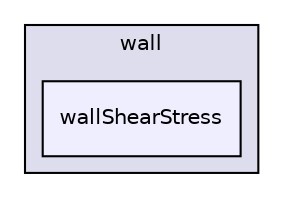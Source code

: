 digraph "applications/utilities/postProcessing/wall/wallShearStress" {
  bgcolor=transparent;
  compound=true
  node [ fontsize="10", fontname="Helvetica"];
  edge [ labelfontsize="10", labelfontname="Helvetica"];
  subgraph clusterdir_147ee726b00c23463d23889fa0ad4e9e {
    graph [ bgcolor="#ddddee", pencolor="black", label="wall" fontname="Helvetica", fontsize="10", URL="dir_147ee726b00c23463d23889fa0ad4e9e.html"]
  dir_869f97596c1dd479ae26696a4f12acd6 [shape=box, label="wallShearStress", style="filled", fillcolor="#eeeeff", pencolor="black", URL="dir_869f97596c1dd479ae26696a4f12acd6.html"];
  }
}
